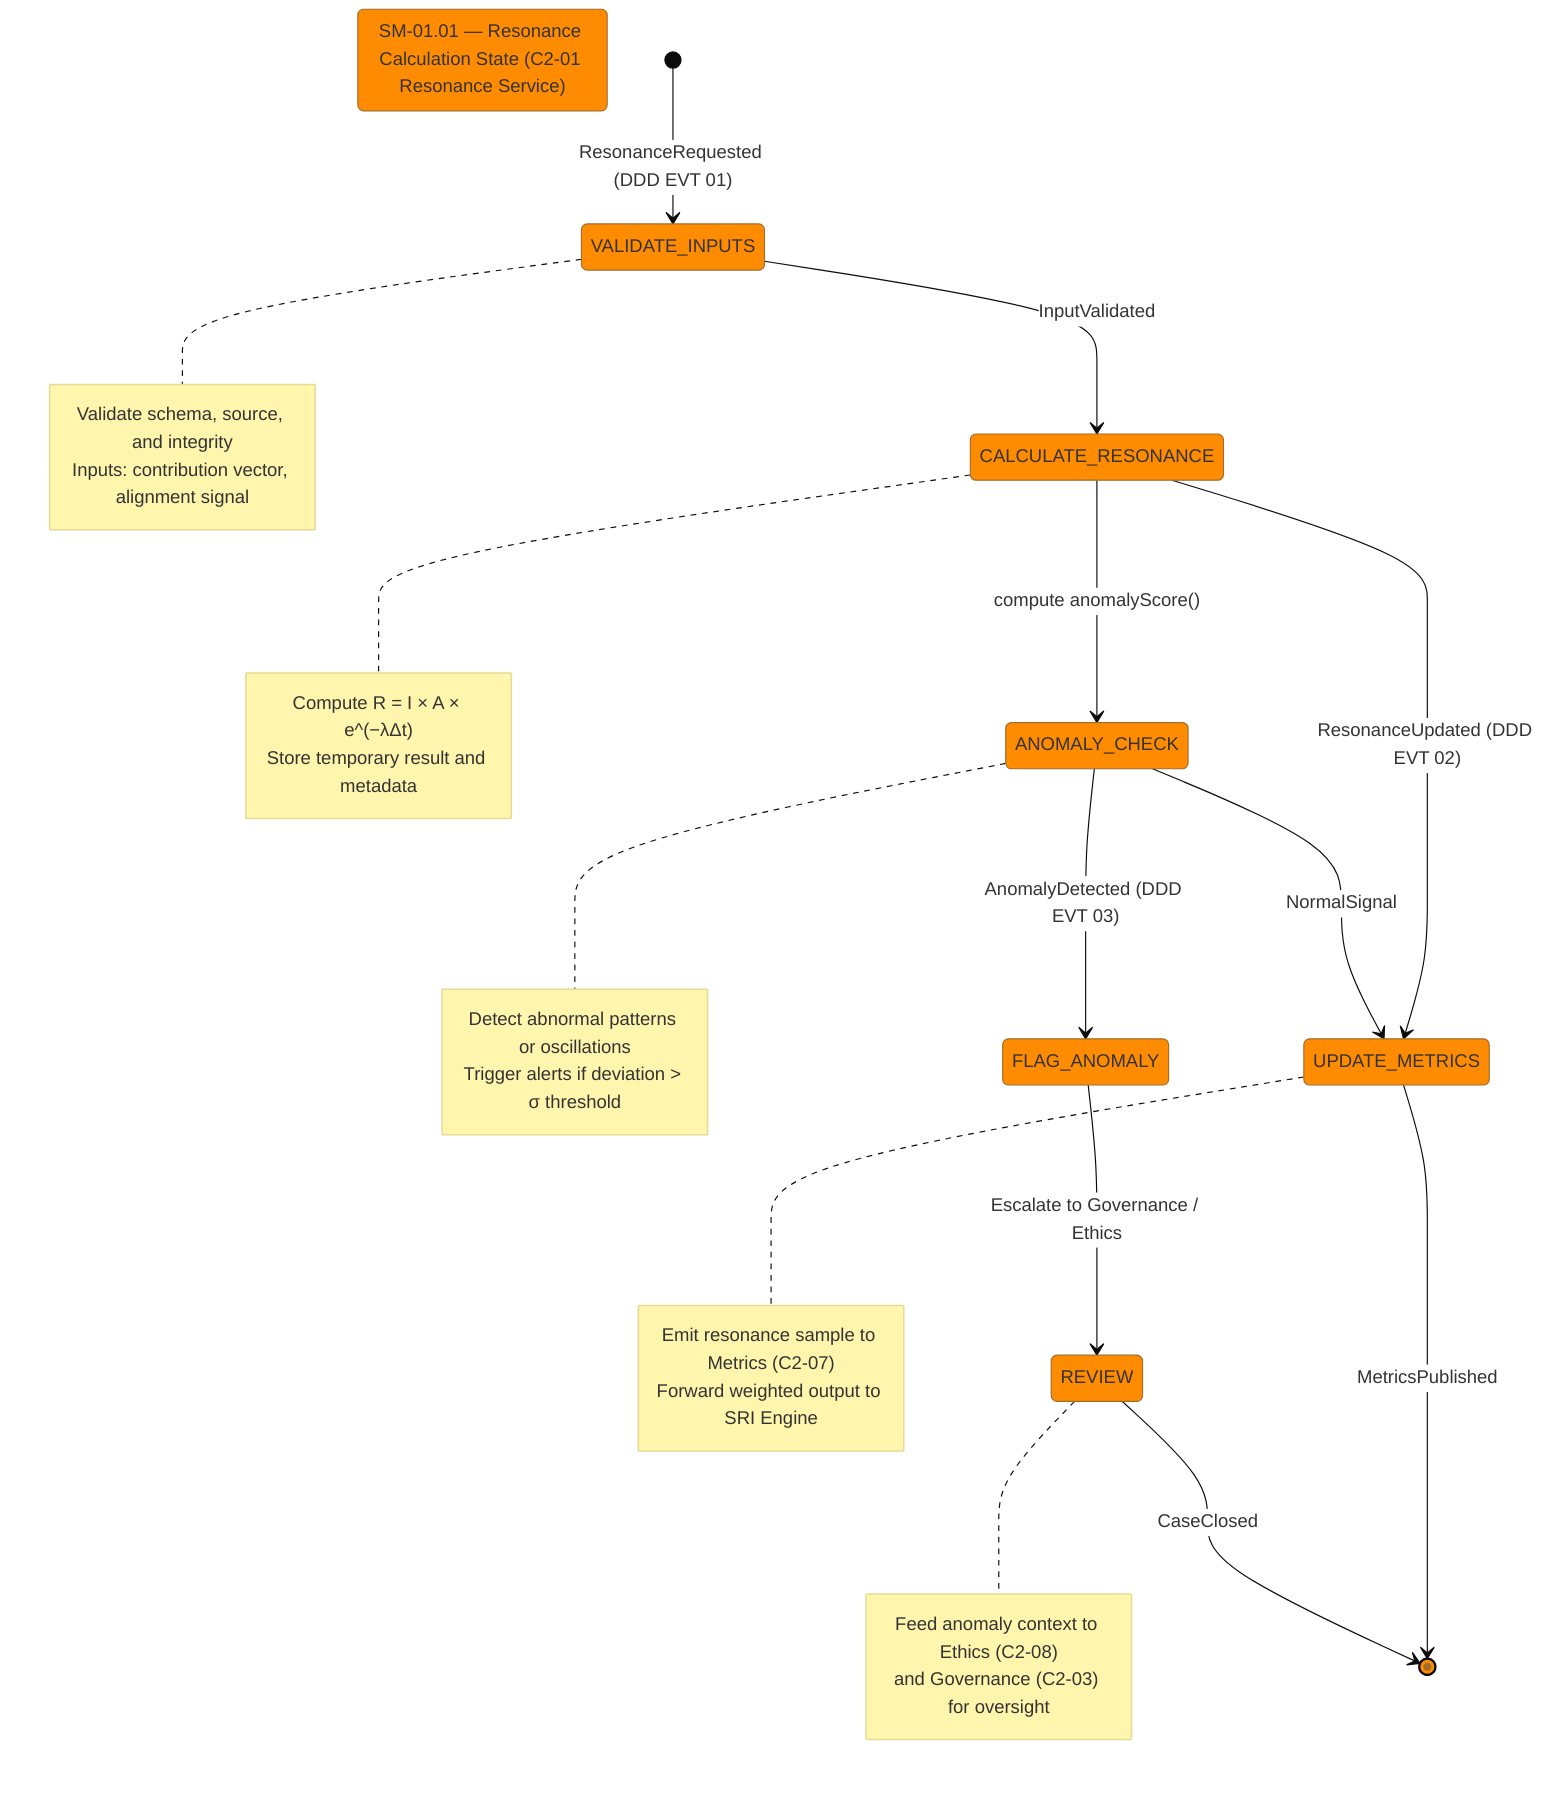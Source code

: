 %%{init: {'theme':'base','themeVariables':{ 'primaryColor':'#ff8b00','edgeLabelBackground':'#ffffff','tertiaryColor':'#fef3c7'}}}%%
stateDiagram-v2
title: SM-01.01 — Resonance Calculation State (C2-01 Resonance Service)

[*] --> VALIDATE_INPUTS : ResonanceRequested (DDD EVT 01)
note right of VALIDATE_INPUTS
  Validate schema, source, and integrity
  Inputs: contribution vector, alignment signal
end note

VALIDATE_INPUTS --> CALCULATE_RESONANCE : InputValidated
note right of CALCULATE_RESONANCE
  Compute R = I × A × e^(−λΔt)
  Store temporary result and metadata
end note

CALCULATE_RESONANCE --> UPDATE_METRICS : ResonanceUpdated (DDD EVT 02)
note right of UPDATE_METRICS
  Emit resonance sample to Metrics (C2-07)
  Forward weighted output to SRI Engine
end note

CALCULATE_RESONANCE --> ANOMALY_CHECK : compute anomalyScore()
note right of ANOMALY_CHECK
  Detect abnormal patterns or oscillations
  Trigger alerts if deviation > σ threshold
end note

ANOMALY_CHECK --> FLAG_ANOMALY : AnomalyDetected (DDD EVT 03)
ANOMALY_CHECK --> UPDATE_METRICS : NormalSignal

FLAG_ANOMALY --> REVIEW : Escalate to Governance / Ethics
note right of REVIEW
  Feed anomaly context to Ethics (C2-08)
  and Governance (C2-03) for oversight
end note

UPDATE_METRICS --> [*] : MetricsPublished
REVIEW --> [*] : CaseClosed

%% =========== Styling ===========
classDef core fill:#ff8b00,stroke:#333,color:#fff,font-weight:bold;
class VALIDATE_INPUTS,CALCULATE_RESONANCE,ANOMALY_CHECK,UPDATE_METRICS,FLAG_ANOMALY,REVIEW core;